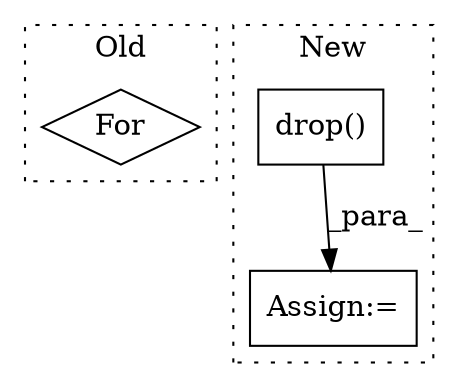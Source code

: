 digraph G {
subgraph cluster0 {
1 [label="For" a="107" s="12607,12626" l="4,10" shape="diamond"];
label = "Old";
style="dotted";
}
subgraph cluster1 {
2 [label="drop()" a="75" s="12681" l="27" shape="box"];
3 [label="Assign:=" a="68" s="12678" l="3" shape="box"];
label = "New";
style="dotted";
}
2 -> 3 [label="_para_"];
}